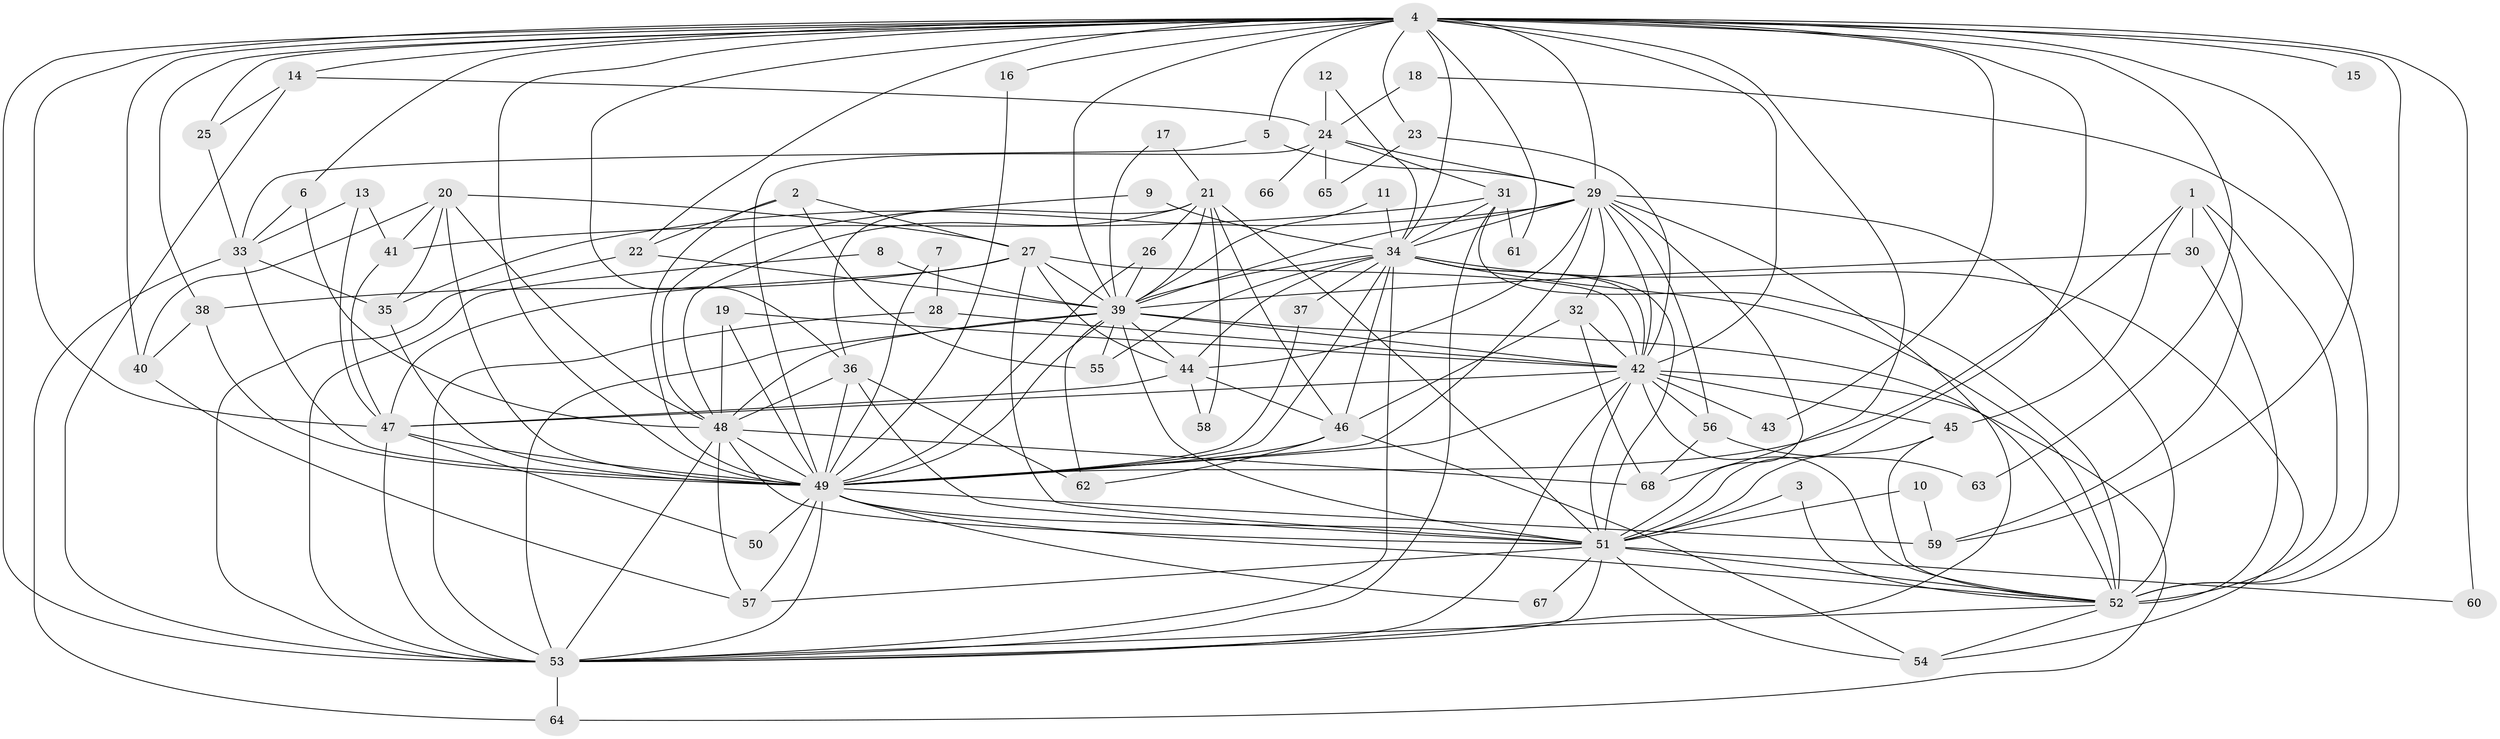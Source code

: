 // original degree distribution, {18: 0.014814814814814815, 25: 0.014814814814814815, 19: 0.007407407407407408, 17: 0.007407407407407408, 35: 0.007407407407407408, 21: 0.007407407407407408, 16: 0.007407407407407408, 20: 0.007407407407407408, 4: 0.1111111111111111, 5: 0.02962962962962963, 6: 0.037037037037037035, 8: 0.037037037037037035, 3: 0.21481481481481482, 2: 0.4888888888888889, 7: 0.007407407407407408}
// Generated by graph-tools (version 1.1) at 2025/25/03/09/25 03:25:42]
// undirected, 68 vertices, 197 edges
graph export_dot {
graph [start="1"]
  node [color=gray90,style=filled];
  1;
  2;
  3;
  4;
  5;
  6;
  7;
  8;
  9;
  10;
  11;
  12;
  13;
  14;
  15;
  16;
  17;
  18;
  19;
  20;
  21;
  22;
  23;
  24;
  25;
  26;
  27;
  28;
  29;
  30;
  31;
  32;
  33;
  34;
  35;
  36;
  37;
  38;
  39;
  40;
  41;
  42;
  43;
  44;
  45;
  46;
  47;
  48;
  49;
  50;
  51;
  52;
  53;
  54;
  55;
  56;
  57;
  58;
  59;
  60;
  61;
  62;
  63;
  64;
  65;
  66;
  67;
  68;
  1 -- 30 [weight=1.0];
  1 -- 45 [weight=1.0];
  1 -- 49 [weight=1.0];
  1 -- 52 [weight=1.0];
  1 -- 59 [weight=1.0];
  2 -- 22 [weight=1.0];
  2 -- 27 [weight=1.0];
  2 -- 49 [weight=1.0];
  2 -- 55 [weight=1.0];
  3 -- 51 [weight=1.0];
  3 -- 52 [weight=1.0];
  4 -- 5 [weight=1.0];
  4 -- 6 [weight=1.0];
  4 -- 14 [weight=1.0];
  4 -- 15 [weight=1.0];
  4 -- 16 [weight=1.0];
  4 -- 22 [weight=1.0];
  4 -- 23 [weight=2.0];
  4 -- 25 [weight=1.0];
  4 -- 29 [weight=2.0];
  4 -- 34 [weight=2.0];
  4 -- 36 [weight=1.0];
  4 -- 38 [weight=1.0];
  4 -- 39 [weight=2.0];
  4 -- 40 [weight=2.0];
  4 -- 42 [weight=4.0];
  4 -- 43 [weight=1.0];
  4 -- 47 [weight=1.0];
  4 -- 49 [weight=3.0];
  4 -- 51 [weight=3.0];
  4 -- 52 [weight=2.0];
  4 -- 53 [weight=2.0];
  4 -- 59 [weight=1.0];
  4 -- 60 [weight=1.0];
  4 -- 61 [weight=1.0];
  4 -- 63 [weight=1.0];
  4 -- 68 [weight=1.0];
  5 -- 29 [weight=1.0];
  5 -- 33 [weight=1.0];
  6 -- 33 [weight=1.0];
  6 -- 48 [weight=1.0];
  7 -- 28 [weight=1.0];
  7 -- 49 [weight=1.0];
  8 -- 39 [weight=1.0];
  8 -- 53 [weight=1.0];
  9 -- 34 [weight=1.0];
  9 -- 48 [weight=1.0];
  10 -- 51 [weight=1.0];
  10 -- 59 [weight=1.0];
  11 -- 34 [weight=2.0];
  11 -- 39 [weight=1.0];
  12 -- 24 [weight=1.0];
  12 -- 34 [weight=1.0];
  13 -- 33 [weight=1.0];
  13 -- 41 [weight=1.0];
  13 -- 47 [weight=1.0];
  14 -- 24 [weight=1.0];
  14 -- 25 [weight=1.0];
  14 -- 53 [weight=1.0];
  16 -- 49 [weight=1.0];
  17 -- 21 [weight=1.0];
  17 -- 39 [weight=1.0];
  18 -- 24 [weight=1.0];
  18 -- 52 [weight=1.0];
  19 -- 42 [weight=1.0];
  19 -- 48 [weight=1.0];
  19 -- 49 [weight=1.0];
  20 -- 27 [weight=1.0];
  20 -- 35 [weight=1.0];
  20 -- 40 [weight=1.0];
  20 -- 41 [weight=1.0];
  20 -- 48 [weight=1.0];
  20 -- 49 [weight=1.0];
  21 -- 26 [weight=1.0];
  21 -- 36 [weight=1.0];
  21 -- 39 [weight=1.0];
  21 -- 46 [weight=1.0];
  21 -- 48 [weight=1.0];
  21 -- 51 [weight=1.0];
  21 -- 58 [weight=1.0];
  22 -- 39 [weight=1.0];
  22 -- 53 [weight=1.0];
  23 -- 42 [weight=2.0];
  23 -- 65 [weight=1.0];
  24 -- 29 [weight=1.0];
  24 -- 31 [weight=1.0];
  24 -- 49 [weight=2.0];
  24 -- 65 [weight=1.0];
  24 -- 66 [weight=2.0];
  25 -- 33 [weight=1.0];
  26 -- 39 [weight=1.0];
  26 -- 49 [weight=1.0];
  27 -- 38 [weight=1.0];
  27 -- 39 [weight=1.0];
  27 -- 42 [weight=1.0];
  27 -- 44 [weight=1.0];
  27 -- 47 [weight=1.0];
  27 -- 51 [weight=1.0];
  28 -- 42 [weight=1.0];
  28 -- 53 [weight=1.0];
  29 -- 32 [weight=1.0];
  29 -- 34 [weight=1.0];
  29 -- 35 [weight=1.0];
  29 -- 39 [weight=1.0];
  29 -- 42 [weight=1.0];
  29 -- 44 [weight=1.0];
  29 -- 49 [weight=2.0];
  29 -- 51 [weight=1.0];
  29 -- 52 [weight=1.0];
  29 -- 53 [weight=1.0];
  29 -- 56 [weight=1.0];
  30 -- 39 [weight=1.0];
  30 -- 52 [weight=2.0];
  31 -- 34 [weight=1.0];
  31 -- 41 [weight=1.0];
  31 -- 52 [weight=1.0];
  31 -- 53 [weight=1.0];
  31 -- 61 [weight=1.0];
  32 -- 42 [weight=1.0];
  32 -- 46 [weight=1.0];
  32 -- 68 [weight=1.0];
  33 -- 35 [weight=1.0];
  33 -- 49 [weight=1.0];
  33 -- 64 [weight=1.0];
  34 -- 37 [weight=2.0];
  34 -- 39 [weight=1.0];
  34 -- 42 [weight=2.0];
  34 -- 44 [weight=1.0];
  34 -- 46 [weight=1.0];
  34 -- 49 [weight=1.0];
  34 -- 51 [weight=1.0];
  34 -- 52 [weight=1.0];
  34 -- 53 [weight=1.0];
  34 -- 54 [weight=1.0];
  34 -- 55 [weight=1.0];
  35 -- 49 [weight=1.0];
  36 -- 48 [weight=1.0];
  36 -- 49 [weight=1.0];
  36 -- 51 [weight=1.0];
  36 -- 62 [weight=1.0];
  37 -- 49 [weight=1.0];
  38 -- 40 [weight=1.0];
  38 -- 49 [weight=1.0];
  39 -- 42 [weight=2.0];
  39 -- 44 [weight=1.0];
  39 -- 48 [weight=1.0];
  39 -- 49 [weight=1.0];
  39 -- 51 [weight=1.0];
  39 -- 52 [weight=1.0];
  39 -- 53 [weight=1.0];
  39 -- 55 [weight=1.0];
  39 -- 62 [weight=1.0];
  40 -- 57 [weight=1.0];
  41 -- 47 [weight=1.0];
  42 -- 43 [weight=1.0];
  42 -- 45 [weight=2.0];
  42 -- 47 [weight=1.0];
  42 -- 49 [weight=1.0];
  42 -- 51 [weight=1.0];
  42 -- 52 [weight=1.0];
  42 -- 53 [weight=2.0];
  42 -- 56 [weight=1.0];
  42 -- 64 [weight=1.0];
  44 -- 46 [weight=1.0];
  44 -- 47 [weight=1.0];
  44 -- 58 [weight=1.0];
  45 -- 51 [weight=1.0];
  45 -- 52 [weight=1.0];
  46 -- 49 [weight=1.0];
  46 -- 54 [weight=1.0];
  46 -- 62 [weight=1.0];
  47 -- 49 [weight=1.0];
  47 -- 50 [weight=1.0];
  47 -- 53 [weight=1.0];
  48 -- 49 [weight=2.0];
  48 -- 51 [weight=1.0];
  48 -- 53 [weight=1.0];
  48 -- 57 [weight=1.0];
  48 -- 68 [weight=2.0];
  49 -- 50 [weight=1.0];
  49 -- 51 [weight=1.0];
  49 -- 52 [weight=1.0];
  49 -- 53 [weight=1.0];
  49 -- 57 [weight=1.0];
  49 -- 59 [weight=1.0];
  49 -- 67 [weight=1.0];
  51 -- 52 [weight=1.0];
  51 -- 53 [weight=1.0];
  51 -- 54 [weight=1.0];
  51 -- 57 [weight=1.0];
  51 -- 60 [weight=1.0];
  51 -- 67 [weight=1.0];
  52 -- 53 [weight=1.0];
  52 -- 54 [weight=1.0];
  53 -- 64 [weight=1.0];
  56 -- 63 [weight=1.0];
  56 -- 68 [weight=1.0];
}
